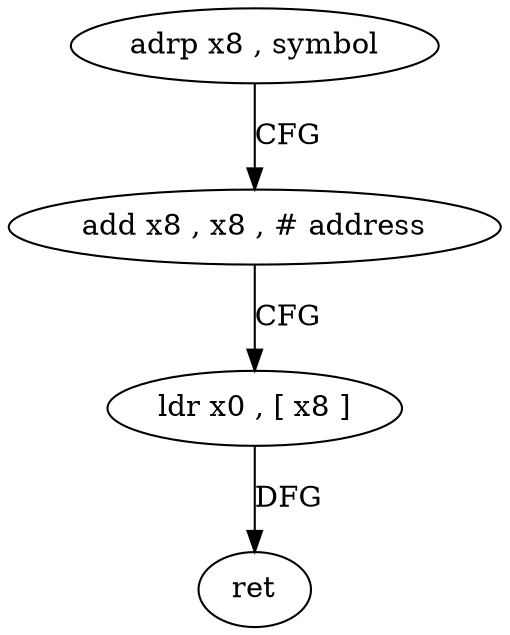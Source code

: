 digraph "func" {
"4230524" [label = "adrp x8 , symbol" ]
"4230528" [label = "add x8 , x8 , # address" ]
"4230532" [label = "ldr x0 , [ x8 ]" ]
"4230536" [label = "ret" ]
"4230524" -> "4230528" [ label = "CFG" ]
"4230528" -> "4230532" [ label = "CFG" ]
"4230532" -> "4230536" [ label = "DFG" ]
}
